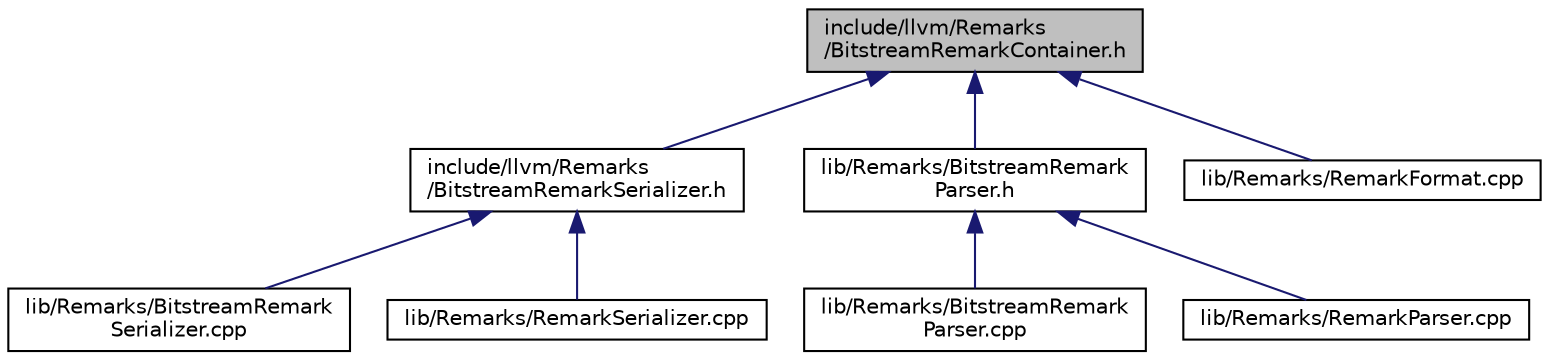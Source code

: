 digraph "include/llvm/Remarks/BitstreamRemarkContainer.h"
{
 // LATEX_PDF_SIZE
  bgcolor="transparent";
  edge [fontname="Helvetica",fontsize="10",labelfontname="Helvetica",labelfontsize="10"];
  node [fontname="Helvetica",fontsize="10",shape=record];
  Node1 [label="include/llvm/Remarks\l/BitstreamRemarkContainer.h",height=0.2,width=0.4,color="black", fillcolor="grey75", style="filled", fontcolor="black",tooltip=" "];
  Node1 -> Node2 [dir="back",color="midnightblue",fontsize="10",style="solid",fontname="Helvetica"];
  Node2 [label="include/llvm/Remarks\l/BitstreamRemarkSerializer.h",height=0.2,width=0.4,color="black",URL="$BitstreamRemarkSerializer_8h.html",tooltip=" "];
  Node2 -> Node3 [dir="back",color="midnightblue",fontsize="10",style="solid",fontname="Helvetica"];
  Node3 [label="lib/Remarks/BitstreamRemark\lSerializer.cpp",height=0.2,width=0.4,color="black",URL="$BitstreamRemarkSerializer_8cpp.html",tooltip=" "];
  Node2 -> Node4 [dir="back",color="midnightblue",fontsize="10",style="solid",fontname="Helvetica"];
  Node4 [label="lib/Remarks/RemarkSerializer.cpp",height=0.2,width=0.4,color="black",URL="$RemarkSerializer_8cpp.html",tooltip=" "];
  Node1 -> Node5 [dir="back",color="midnightblue",fontsize="10",style="solid",fontname="Helvetica"];
  Node5 [label="lib/Remarks/BitstreamRemark\lParser.h",height=0.2,width=0.4,color="black",URL="$lib_2Remarks_2BitstreamRemarkParser_8h.html",tooltip=" "];
  Node5 -> Node6 [dir="back",color="midnightblue",fontsize="10",style="solid",fontname="Helvetica"];
  Node6 [label="lib/Remarks/BitstreamRemark\lParser.cpp",height=0.2,width=0.4,color="black",URL="$BitstreamRemarkParser_8cpp.html",tooltip=" "];
  Node5 -> Node7 [dir="back",color="midnightblue",fontsize="10",style="solid",fontname="Helvetica"];
  Node7 [label="lib/Remarks/RemarkParser.cpp",height=0.2,width=0.4,color="black",URL="$RemarkParser_8cpp.html",tooltip=" "];
  Node1 -> Node8 [dir="back",color="midnightblue",fontsize="10",style="solid",fontname="Helvetica"];
  Node8 [label="lib/Remarks/RemarkFormat.cpp",height=0.2,width=0.4,color="black",URL="$RemarkFormat_8cpp.html",tooltip=" "];
}
